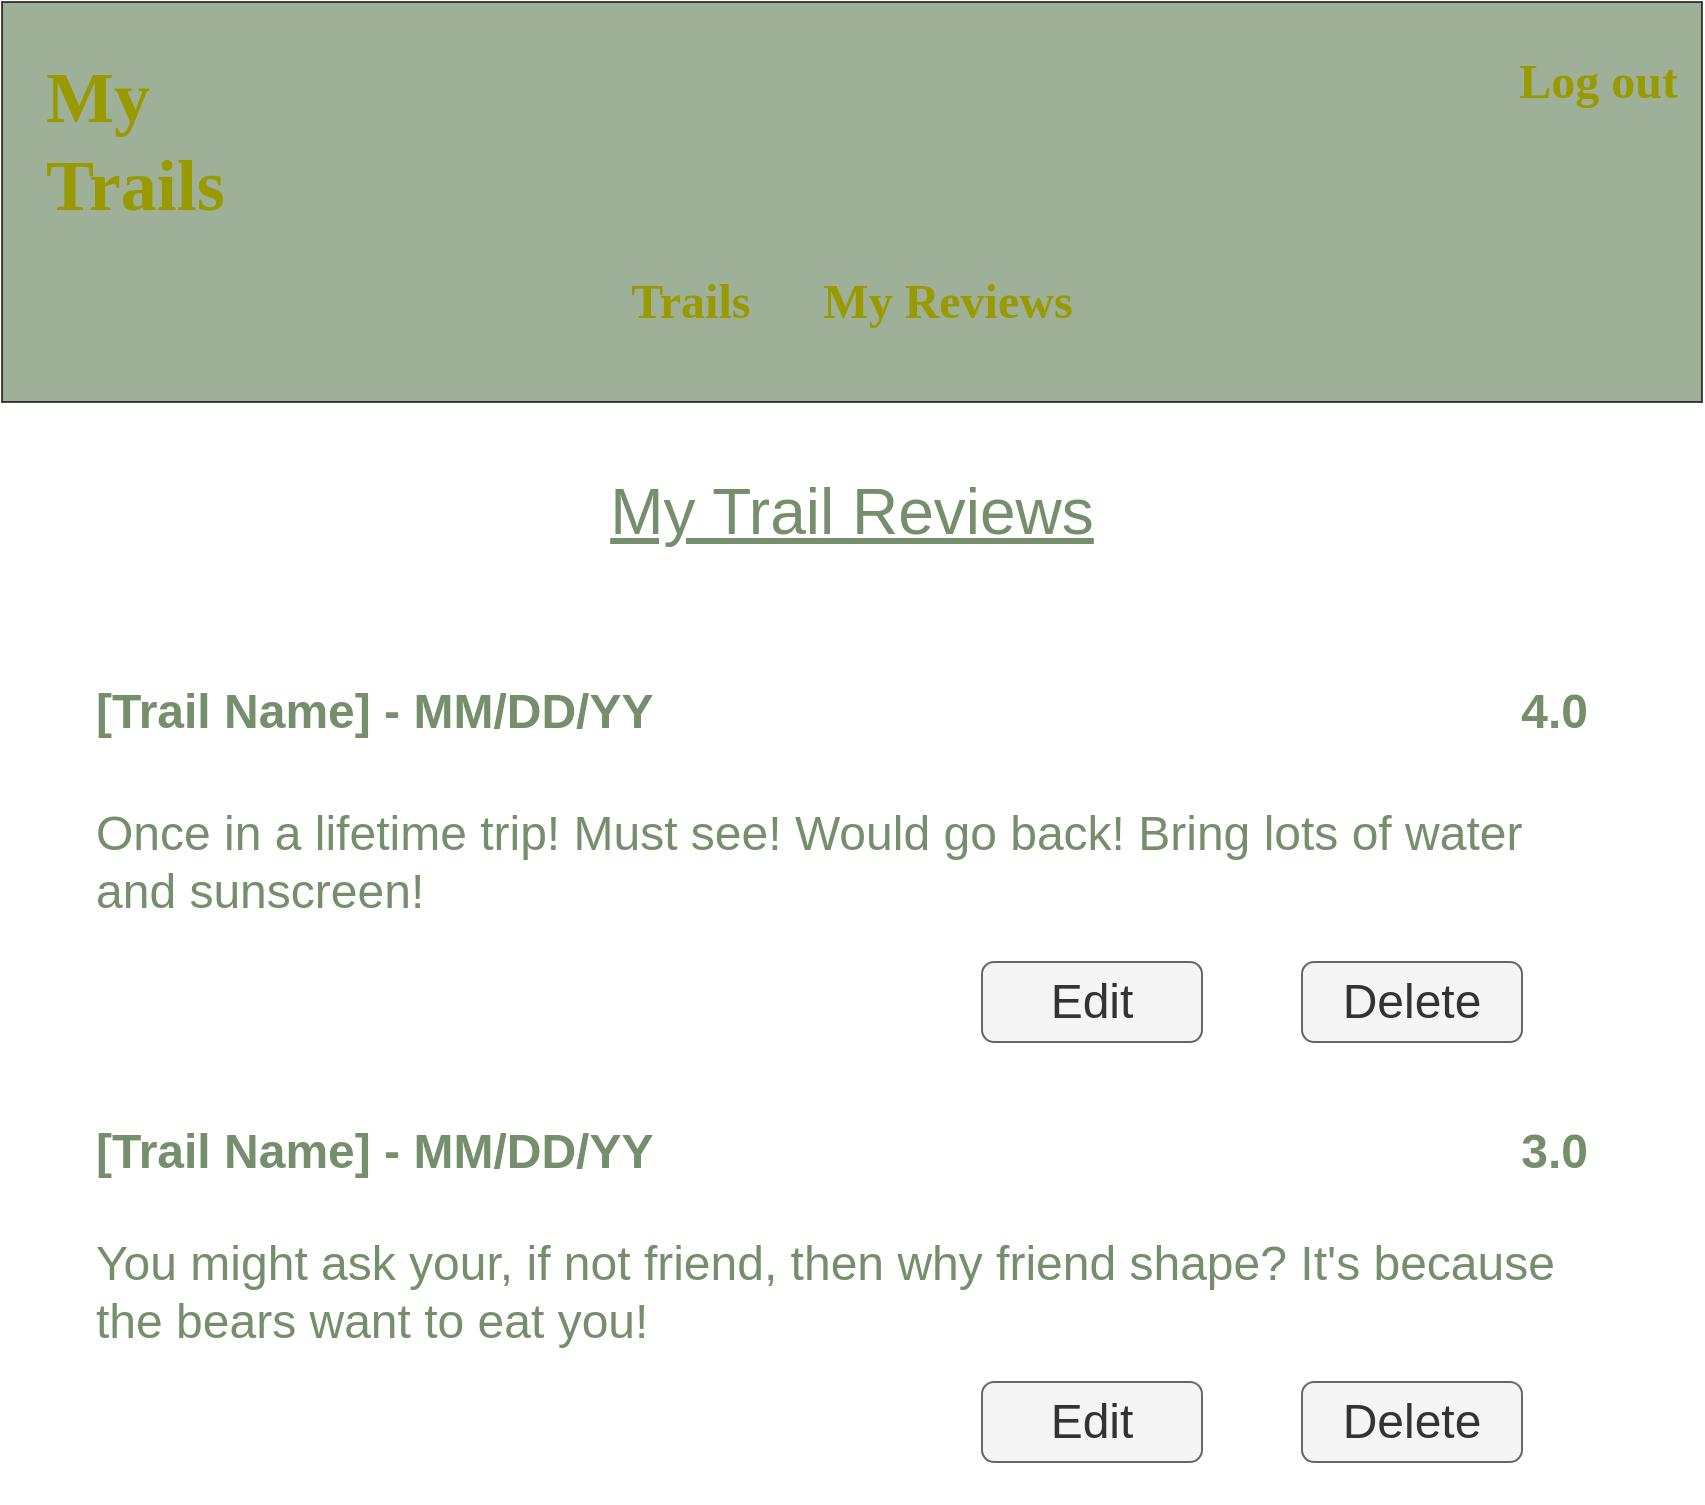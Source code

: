 <mxfile>
    <diagram id="vAeUh7GE5oxJhPm7hiSd" name="Page-1">
        <mxGraphModel dx="859" dy="513" grid="1" gridSize="10" guides="1" tooltips="1" connect="1" arrows="1" fold="1" page="1" pageScale="1" pageWidth="850" pageHeight="1100" background="none" math="0" shadow="0">
            <root>
                <mxCell id="0"/>
                <mxCell id="1" parent="0"/>
                <mxCell id="2" value="" style="whiteSpace=wrap;html=1;fillColor=#758F6C;movable=0;resizable=0;rotatable=0;deletable=0;editable=0;connectable=0;opacity=70;" parent="1" vertex="1">
                    <mxGeometry width="850" height="200" as="geometry"/>
                </mxCell>
                <mxCell id="3" value="&lt;font face=&quot;Verdana&quot; style=&quot;font-size: 36px;&quot;&gt;My&lt;br&gt;Trails&lt;/font&gt;" style="text;strokeColor=none;align=left;fillColor=none;html=1;verticalAlign=middle;whiteSpace=wrap;rounded=0;fontColor=#999900;fontStyle=1;labelBorderColor=none;" parent="1" vertex="1">
                    <mxGeometry x="20" y="20" width="210" height="100" as="geometry"/>
                </mxCell>
                <mxCell id="6" value="&lt;div style=&quot;&quot;&gt;&lt;font face=&quot;Verdana&quot;&gt;&lt;span style=&quot;font-size: 24px;&quot;&gt;Log out&lt;/span&gt;&lt;/font&gt;&lt;/div&gt;" style="text;strokeColor=none;align=right;fillColor=none;html=1;verticalAlign=middle;whiteSpace=wrap;rounded=0;fontColor=#999900;fontStyle=1;labelBorderColor=none;" parent="1" vertex="1">
                    <mxGeometry x="690" y="10" width="150" height="60" as="geometry"/>
                </mxCell>
                <mxCell id="58" value="" style="shape=table;startSize=0;container=1;collapsible=0;childLayout=tableLayout;strokeColor=none;fillColor=none;" parent="1" vertex="1">
                    <mxGeometry x="40" y="320" width="760" height="430" as="geometry"/>
                </mxCell>
                <mxCell id="59" value="" style="shape=tableRow;horizontal=0;startSize=0;swimlaneHead=0;swimlaneBody=0;top=0;left=0;bottom=0;right=0;collapsible=0;dropTarget=0;fillColor=none;points=[[0,0.5],[1,0.5]];portConstraint=eastwest;" parent="58" vertex="1">
                    <mxGeometry width="760" height="70" as="geometry"/>
                </mxCell>
                <mxCell id="60" value="&lt;font style=&quot;font-size: 24px;&quot;&gt;[Trail Name] - MM/DD/YY&lt;/font&gt;" style="shape=partialRectangle;html=1;whiteSpace=wrap;connectable=0;overflow=hidden;fillColor=none;top=0;left=0;bottom=0;right=0;pointerEvents=1;fontSize=11;align=left;fontStyle=1;spacingLeft=5;fontColor=#758F6C;" parent="59" vertex="1">
                    <mxGeometry width="380" height="70" as="geometry">
                        <mxRectangle width="380" height="70" as="alternateBounds"/>
                    </mxGeometry>
                </mxCell>
                <mxCell id="61" value="4.0" style="shape=partialRectangle;html=1;whiteSpace=wrap;connectable=0;overflow=hidden;fillColor=none;top=0;left=0;bottom=0;right=0;pointerEvents=1;fontSize=24;align=right;fontStyle=1;spacingRight=5;fontColor=#758F6C;" parent="59" vertex="1">
                    <mxGeometry x="380" width="380" height="70" as="geometry">
                        <mxRectangle width="380" height="70" as="alternateBounds"/>
                    </mxGeometry>
                </mxCell>
                <mxCell id="62" value="" style="shape=tableRow;horizontal=0;startSize=0;swimlaneHead=0;swimlaneBody=0;top=0;left=0;bottom=0;right=0;collapsible=0;dropTarget=0;fillColor=none;points=[[0,0.5],[1,0.5]];portConstraint=eastwest;" parent="58" vertex="1">
                    <mxGeometry y="70" width="760" height="80" as="geometry"/>
                </mxCell>
                <mxCell id="63" value="&lt;span style=&quot;font-size: 24px;&quot;&gt;Once in a lifetime trip! Must see! Would go back! Bring lots of water and sunscreen!&lt;/span&gt;" style="shape=partialRectangle;html=1;whiteSpace=wrap;connectable=0;overflow=hidden;fillColor=none;top=0;left=0;bottom=0;right=0;pointerEvents=1;rowspan=1;colspan=2;align=left;spacingLeft=5;fontColor=#758F6C;" parent="62" vertex="1">
                    <mxGeometry width="760" height="80" as="geometry">
                        <mxRectangle width="380" height="80" as="alternateBounds"/>
                    </mxGeometry>
                </mxCell>
                <mxCell id="64" value="" style="shape=partialRectangle;html=1;whiteSpace=wrap;connectable=0;overflow=hidden;fillColor=none;top=0;left=0;bottom=0;right=0;pointerEvents=1;" parent="62" vertex="1" visible="0">
                    <mxGeometry x="380" width="380" height="80" as="geometry">
                        <mxRectangle width="380" height="80" as="alternateBounds"/>
                    </mxGeometry>
                </mxCell>
                <mxCell id="87" style="shape=tableRow;horizontal=0;startSize=0;swimlaneHead=0;swimlaneBody=0;top=0;left=0;bottom=0;right=0;collapsible=0;dropTarget=0;fillColor=none;points=[[0,0.5],[1,0.5]];portConstraint=eastwest;" vertex="1" parent="58">
                    <mxGeometry y="150" width="760" height="70" as="geometry"/>
                </mxCell>
                <mxCell id="88" style="shape=partialRectangle;html=1;whiteSpace=wrap;connectable=0;overflow=hidden;fillColor=none;top=0;left=0;bottom=0;right=0;pointerEvents=1;align=left;spacingLeft=5;fontColor=#758F6C;" vertex="1" parent="87">
                    <mxGeometry width="380" height="70" as="geometry">
                        <mxRectangle width="380" height="70" as="alternateBounds"/>
                    </mxGeometry>
                </mxCell>
                <mxCell id="89" style="shape=partialRectangle;html=1;whiteSpace=wrap;connectable=0;overflow=hidden;fillColor=none;top=0;left=0;bottom=0;right=0;pointerEvents=1;" vertex="1" parent="87">
                    <mxGeometry x="380" width="380" height="70" as="geometry">
                        <mxRectangle width="380" height="70" as="alternateBounds"/>
                    </mxGeometry>
                </mxCell>
                <mxCell id="65" value="" style="shape=tableRow;horizontal=0;startSize=0;swimlaneHead=0;swimlaneBody=0;top=0;left=0;bottom=0;right=0;collapsible=0;dropTarget=0;fillColor=none;points=[[0,0.5],[1,0.5]];portConstraint=eastwest;align=left;fontStyle=1" parent="58" vertex="1">
                    <mxGeometry y="220" width="760" height="70" as="geometry"/>
                </mxCell>
                <mxCell id="66" value="[Trail Name] - MM/DD/YY" style="shape=partialRectangle;html=1;whiteSpace=wrap;connectable=0;overflow=hidden;fillColor=none;top=0;left=0;bottom=0;right=0;pointerEvents=1;fontSize=24;align=left;fontStyle=1;spacingLeft=5;fontColor=#758F6C;" parent="65" vertex="1">
                    <mxGeometry width="380" height="70" as="geometry">
                        <mxRectangle width="380" height="70" as="alternateBounds"/>
                    </mxGeometry>
                </mxCell>
                <mxCell id="67" value="3.0" style="shape=partialRectangle;html=1;whiteSpace=wrap;connectable=0;overflow=hidden;fillColor=none;top=0;left=0;bottom=0;right=0;pointerEvents=1;fontSize=24;fontStyle=1;align=right;spacingRight=5;fontColor=#758F6C;" parent="65" vertex="1">
                    <mxGeometry x="380" width="380" height="70" as="geometry">
                        <mxRectangle width="380" height="70" as="alternateBounds"/>
                    </mxGeometry>
                </mxCell>
                <mxCell id="68" value="" style="shape=tableRow;horizontal=0;startSize=0;swimlaneHead=0;swimlaneBody=0;top=0;left=0;bottom=0;right=0;collapsible=0;dropTarget=0;fillColor=none;points=[[0,0.5],[1,0.5]];portConstraint=eastwest;" parent="58" vertex="1">
                    <mxGeometry y="290" width="760" height="70" as="geometry"/>
                </mxCell>
                <mxCell id="69" value="You might ask your, if not friend, then why friend shape? It's because the bears want to eat you!" style="shape=partialRectangle;html=1;whiteSpace=wrap;connectable=0;overflow=hidden;fillColor=none;top=0;left=0;bottom=0;right=0;pointerEvents=1;rowspan=1;colspan=2;fontSize=24;align=left;spacingLeft=5;fontColor=#758F6C;" parent="68" vertex="1">
                    <mxGeometry width="760" height="70" as="geometry">
                        <mxRectangle width="380" height="70" as="alternateBounds"/>
                    </mxGeometry>
                </mxCell>
                <mxCell id="70" value="" style="shape=partialRectangle;html=1;whiteSpace=wrap;connectable=0;overflow=hidden;fillColor=none;top=0;left=0;bottom=0;right=0;pointerEvents=1;" parent="68" vertex="1" visible="0">
                    <mxGeometry x="380" width="380" height="70" as="geometry">
                        <mxRectangle width="380" height="70" as="alternateBounds"/>
                    </mxGeometry>
                </mxCell>
                <mxCell id="90" style="shape=tableRow;horizontal=0;startSize=0;swimlaneHead=0;swimlaneBody=0;top=0;left=0;bottom=0;right=0;collapsible=0;dropTarget=0;fillColor=none;points=[[0,0.5],[1,0.5]];portConstraint=eastwest;" vertex="1" parent="58">
                    <mxGeometry y="360" width="760" height="70" as="geometry"/>
                </mxCell>
                <mxCell id="91" style="shape=partialRectangle;html=1;whiteSpace=wrap;connectable=0;overflow=hidden;fillColor=none;top=0;left=0;bottom=0;right=0;pointerEvents=1;fontSize=24;align=left;spacingLeft=5;fontColor=#758F6C;" vertex="1" parent="90">
                    <mxGeometry width="380" height="70" as="geometry">
                        <mxRectangle width="380" height="70" as="alternateBounds"/>
                    </mxGeometry>
                </mxCell>
                <mxCell id="92" style="shape=partialRectangle;html=1;whiteSpace=wrap;connectable=0;overflow=hidden;fillColor=none;top=0;left=0;bottom=0;right=0;pointerEvents=1;" vertex="1" parent="90">
                    <mxGeometry x="380" width="380" height="70" as="geometry">
                        <mxRectangle width="380" height="70" as="alternateBounds"/>
                    </mxGeometry>
                </mxCell>
                <mxCell id="72" value="&lt;div style=&quot;&quot;&gt;&lt;font face=&quot;Verdana&quot;&gt;&lt;span style=&quot;font-size: 24px;&quot;&gt;Trails&amp;nbsp;&lt;span style=&quot;white-space: pre;&quot;&gt;&#9;&lt;/span&gt;My Reviews&lt;/span&gt;&lt;/font&gt;&lt;/div&gt;" style="text;strokeColor=none;align=center;fillColor=none;html=1;verticalAlign=middle;whiteSpace=wrap;rounded=0;fontColor=#999900;fontStyle=1;labelBorderColor=none;strokeOpacity=100;" parent="1" vertex="1">
                    <mxGeometry x="194" y="120" width="462" height="60" as="geometry"/>
                </mxCell>
                <mxCell id="85" value="Edit" style="text;strokeColor=#666666;align=center;fillColor=#f5f5f5;html=1;verticalAlign=middle;whiteSpace=wrap;rounded=1;fontSize=24;fontColor=#333333;" parent="1" vertex="1">
                    <mxGeometry x="490" y="690" width="110" height="40" as="geometry"/>
                </mxCell>
                <mxCell id="86" value="&lt;font color=&quot;#758f6c&quot;&gt;&lt;span style=&quot;font-size: 32px;&quot;&gt;&lt;u&gt;My Trail Reviews&lt;/u&gt;&lt;/span&gt;&lt;/font&gt;" style="text;strokeColor=none;align=center;fillColor=none;html=1;verticalAlign=middle;whiteSpace=wrap;rounded=0;fontColor=#B3B300;" vertex="1" parent="1">
                    <mxGeometry x="270" y="230" width="309.5" height="50" as="geometry"/>
                </mxCell>
                <mxCell id="93" value="Edit" style="text;strokeColor=#666666;align=center;fillColor=#f5f5f5;html=1;verticalAlign=middle;whiteSpace=wrap;rounded=1;fontSize=24;fontColor=#333333;" vertex="1" parent="1">
                    <mxGeometry x="490" y="480" width="110" height="40" as="geometry"/>
                </mxCell>
                <mxCell id="94" value="Delete" style="text;strokeColor=#666666;align=center;fillColor=#f5f5f5;html=1;verticalAlign=middle;whiteSpace=wrap;rounded=1;fontSize=24;fontColor=#333333;" vertex="1" parent="1">
                    <mxGeometry x="650" y="690" width="110" height="40" as="geometry"/>
                </mxCell>
                <mxCell id="95" value="Delete" style="text;strokeColor=#666666;align=center;fillColor=#f5f5f5;html=1;verticalAlign=middle;whiteSpace=wrap;rounded=1;fontSize=24;fontColor=#333333;" vertex="1" parent="1">
                    <mxGeometry x="650" y="480" width="110" height="40" as="geometry"/>
                </mxCell>
            </root>
        </mxGraphModel>
    </diagram>
</mxfile>